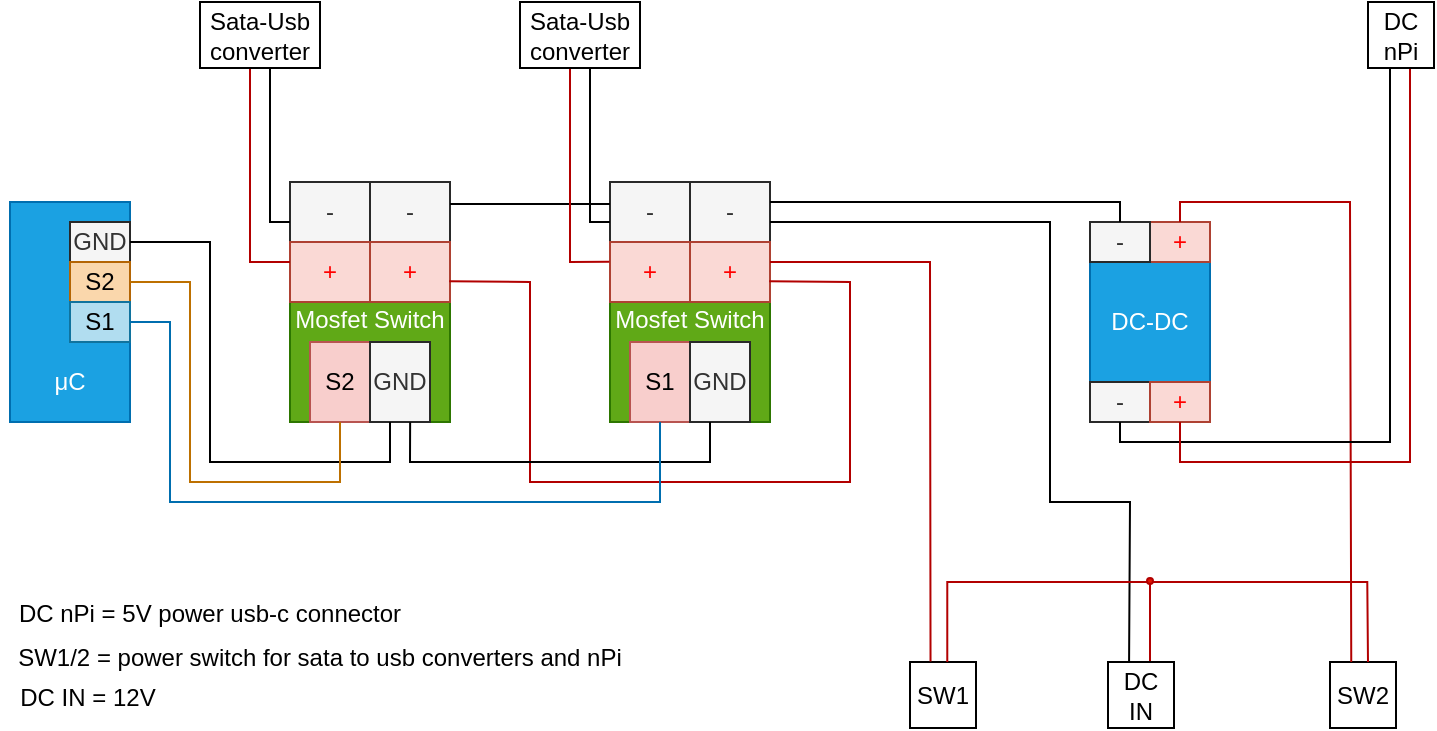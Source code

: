 <mxfile version="27.2.0">
  <diagram name="Page-1" id="vb9et2oM853eMsnH1ROn">
    <mxGraphModel dx="946" dy="610" grid="1" gridSize="10" guides="1" tooltips="1" connect="1" arrows="1" fold="1" page="1" pageScale="1" pageWidth="827" pageHeight="1169" math="0" shadow="0">
      <root>
        <mxCell id="0" />
        <mxCell id="1" parent="0" />
        <mxCell id="lweCL0Kr5fcyjcAuRy5--2" value="Mosfet Switch" style="rounded=0;whiteSpace=wrap;html=1;fillColor=#60a917;strokeColor=#2D7600;fontColor=#ffffff;spacingBottom=-18;" parent="1" vertex="1">
          <mxGeometry x="200" y="200" width="80" height="120" as="geometry" />
        </mxCell>
        <mxCell id="lweCL0Kr5fcyjcAuRy5--4" value="-" style="rounded=0;whiteSpace=wrap;html=1;fillColor=#f5f5f5;strokeColor=#292929;fontColor=#333333;" parent="1" vertex="1">
          <mxGeometry x="200" y="200" width="40" height="30" as="geometry" />
        </mxCell>
        <mxCell id="lweCL0Kr5fcyjcAuRy5--5" value="&lt;font style=&quot;color: rgb(255, 0, 0);&quot;&gt;+&lt;/font&gt;" style="rounded=0;whiteSpace=wrap;html=1;fillColor=#fad9d5;strokeColor=#ae4132;" parent="1" vertex="1">
          <mxGeometry x="200" y="230" width="40" height="30" as="geometry" />
        </mxCell>
        <mxCell id="lweCL0Kr5fcyjcAuRy5--6" value="-" style="rounded=0;whiteSpace=wrap;html=1;fillColor=#f5f5f5;strokeColor=#292929;fontColor=#333333;" parent="1" vertex="1">
          <mxGeometry x="240" y="200" width="40" height="30" as="geometry" />
        </mxCell>
        <mxCell id="lweCL0Kr5fcyjcAuRy5--7" value="&lt;span style=&quot;color: rgb(255, 0, 0);&quot;&gt;+&lt;/span&gt;" style="rounded=0;whiteSpace=wrap;html=1;fillColor=#fad9d5;strokeColor=#ae4132;" parent="1" vertex="1">
          <mxGeometry x="240" y="230" width="40" height="30" as="geometry" />
        </mxCell>
        <mxCell id="lweCL0Kr5fcyjcAuRy5--8" value="S2" style="rounded=0;whiteSpace=wrap;html=1;direction=south;fillColor=#f8cecc;strokeColor=#b85450;" parent="1" vertex="1">
          <mxGeometry x="210" y="280" width="30" height="40" as="geometry" />
        </mxCell>
        <mxCell id="lweCL0Kr5fcyjcAuRy5--17" value="GND" style="rounded=0;whiteSpace=wrap;html=1;fillColor=#f5f5f5;strokeColor=#292929;fontColor=#333333;direction=south;" parent="1" vertex="1">
          <mxGeometry x="240" y="280" width="30" height="40" as="geometry" />
        </mxCell>
        <mxCell id="lweCL0Kr5fcyjcAuRy5--18" value="Mosfet Switch" style="rounded=0;whiteSpace=wrap;html=1;fillColor=#60a917;strokeColor=#2D7600;fontColor=#ffffff;spacingBottom=-18;" parent="1" vertex="1">
          <mxGeometry x="360" y="200" width="80" height="120" as="geometry" />
        </mxCell>
        <mxCell id="lweCL0Kr5fcyjcAuRy5--19" value="-" style="rounded=0;whiteSpace=wrap;html=1;fillColor=#f5f5f5;strokeColor=#292929;fontColor=#333333;" parent="1" vertex="1">
          <mxGeometry x="360" y="200" width="40" height="30" as="geometry" />
        </mxCell>
        <mxCell id="lweCL0Kr5fcyjcAuRy5--20" value="&lt;span style=&quot;color: rgb(255, 0, 0);&quot;&gt;+&lt;/span&gt;" style="rounded=0;whiteSpace=wrap;html=1;fillColor=#fad9d5;strokeColor=#ae4132;" parent="1" vertex="1">
          <mxGeometry x="360" y="230" width="40" height="30" as="geometry" />
        </mxCell>
        <mxCell id="lweCL0Kr5fcyjcAuRy5--21" value="-" style="rounded=0;whiteSpace=wrap;html=1;fillColor=#f5f5f5;strokeColor=#292929;fontColor=#333333;" parent="1" vertex="1">
          <mxGeometry x="400" y="200" width="40" height="30" as="geometry" />
        </mxCell>
        <mxCell id="lweCL0Kr5fcyjcAuRy5--22" value="&lt;span style=&quot;color: rgb(255, 0, 0);&quot;&gt;+&lt;/span&gt;" style="rounded=0;whiteSpace=wrap;html=1;fillColor=#fad9d5;strokeColor=#ae4132;" parent="1" vertex="1">
          <mxGeometry x="400" y="230" width="40" height="30" as="geometry" />
        </mxCell>
        <mxCell id="lweCL0Kr5fcyjcAuRy5--23" value="S1" style="rounded=0;whiteSpace=wrap;html=1;direction=south;fillColor=#f8cecc;strokeColor=#b85450;" parent="1" vertex="1">
          <mxGeometry x="370" y="280" width="30" height="40" as="geometry" />
        </mxCell>
        <mxCell id="lweCL0Kr5fcyjcAuRy5--24" value="GND" style="rounded=0;whiteSpace=wrap;html=1;fillColor=#f5f5f5;strokeColor=#292929;fontColor=#333333;direction=south;" parent="1" vertex="1">
          <mxGeometry x="400" y="280" width="30" height="40" as="geometry" />
        </mxCell>
        <mxCell id="lweCL0Kr5fcyjcAuRy5--25" value="" style="endArrow=none;html=1;rounded=0;" parent="1" edge="1">
          <mxGeometry width="50" height="50" relative="1" as="geometry">
            <mxPoint x="280" y="211" as="sourcePoint" />
            <mxPoint x="360" y="211" as="targetPoint" />
          </mxGeometry>
        </mxCell>
        <mxCell id="lweCL0Kr5fcyjcAuRy5--26" value="" style="endArrow=none;html=1;rounded=0;fillColor=#e51400;strokeColor=#B20000;exitX=0.99;exitY=0.653;exitDx=0;exitDy=0;exitPerimeter=0;entryX=0.99;entryY=0.653;entryDx=0;entryDy=0;entryPerimeter=0;" parent="1" source="lweCL0Kr5fcyjcAuRy5--7" target="lweCL0Kr5fcyjcAuRy5--22" edge="1">
          <mxGeometry width="50" height="50" relative="1" as="geometry">
            <mxPoint x="280" y="253.571" as="sourcePoint" />
            <mxPoint x="440" y="254" as="targetPoint" />
            <Array as="points">
              <mxPoint x="320" y="250" />
              <mxPoint x="320" y="350" />
              <mxPoint x="480" y="350" />
              <mxPoint x="480" y="250" />
            </Array>
          </mxGeometry>
        </mxCell>
        <mxCell id="lweCL0Kr5fcyjcAuRy5--27" value="SW1" style="whiteSpace=wrap;html=1;aspect=fixed;" parent="1" vertex="1">
          <mxGeometry x="510" y="440" width="33" height="33" as="geometry" />
        </mxCell>
        <mxCell id="lweCL0Kr5fcyjcAuRy5--28" value="" style="endArrow=none;html=1;rounded=0;entryX=0.311;entryY=-0.007;entryDx=0;entryDy=0;fillColor=#e51400;strokeColor=#B20000;entryPerimeter=0;" parent="1" target="lweCL0Kr5fcyjcAuRy5--27" edge="1">
          <mxGeometry width="50" height="50" relative="1" as="geometry">
            <mxPoint x="440" y="240" as="sourcePoint" />
            <mxPoint x="530" y="240" as="targetPoint" />
            <Array as="points">
              <mxPoint x="520" y="240" />
            </Array>
          </mxGeometry>
        </mxCell>
        <mxCell id="lweCL0Kr5fcyjcAuRy5--29" value="DC-DC" style="rounded=0;whiteSpace=wrap;html=1;fillColor=#1ba1e2;fontColor=#ffffff;strokeColor=#006EAF;" parent="1" vertex="1">
          <mxGeometry x="600" y="220" width="60" height="100" as="geometry" />
        </mxCell>
        <mxCell id="lweCL0Kr5fcyjcAuRy5--32" value="&lt;span style=&quot;color: rgb(255, 0, 0);&quot;&gt;+&lt;/span&gt;" style="rounded=0;whiteSpace=wrap;html=1;fillColor=#fad9d5;strokeColor=#ae4132;" parent="1" vertex="1">
          <mxGeometry x="630" y="220" width="30" height="20" as="geometry" />
        </mxCell>
        <mxCell id="lweCL0Kr5fcyjcAuRy5--33" value="-" style="rounded=0;whiteSpace=wrap;html=1;fillColor=#f5f5f5;strokeColor=#292929;fontColor=#333333;" parent="1" vertex="1">
          <mxGeometry x="600" y="220" width="30" height="20" as="geometry" />
        </mxCell>
        <mxCell id="lweCL0Kr5fcyjcAuRy5--35" value="" style="endArrow=none;html=1;rounded=0;entryX=0.5;entryY=0;entryDx=0;entryDy=0;" parent="1" target="lweCL0Kr5fcyjcAuRy5--33" edge="1">
          <mxGeometry width="50" height="50" relative="1" as="geometry">
            <mxPoint x="440" y="210" as="sourcePoint" />
            <mxPoint x="580" y="210" as="targetPoint" />
            <Array as="points">
              <mxPoint x="615" y="210" />
            </Array>
          </mxGeometry>
        </mxCell>
        <mxCell id="lweCL0Kr5fcyjcAuRy5--36" value="SW2" style="whiteSpace=wrap;html=1;aspect=fixed;" parent="1" vertex="1">
          <mxGeometry x="720" y="440" width="33" height="33" as="geometry" />
        </mxCell>
        <mxCell id="lweCL0Kr5fcyjcAuRy5--40" value="" style="endArrow=none;html=1;rounded=0;entryX=0.322;entryY=0.001;entryDx=0;entryDy=0;exitX=0.5;exitY=0;exitDx=0;exitDy=0;fillColor=#e51400;strokeColor=#B20000;entryPerimeter=0;" parent="1" source="lweCL0Kr5fcyjcAuRy5--32" target="lweCL0Kr5fcyjcAuRy5--36" edge="1">
          <mxGeometry width="50" height="50" relative="1" as="geometry">
            <mxPoint x="640" y="220" as="sourcePoint" />
            <mxPoint x="690" y="170" as="targetPoint" />
            <Array as="points">
              <mxPoint x="645" y="210" />
              <mxPoint x="730" y="210" />
            </Array>
          </mxGeometry>
        </mxCell>
        <mxCell id="lweCL0Kr5fcyjcAuRy5--41" value="-" style="rounded=0;whiteSpace=wrap;html=1;fillColor=#f5f5f5;strokeColor=#292929;fontColor=#333333;" parent="1" vertex="1">
          <mxGeometry x="600" y="300" width="30" height="20" as="geometry" />
        </mxCell>
        <mxCell id="lweCL0Kr5fcyjcAuRy5--42" value="&lt;span style=&quot;color: rgb(255, 0, 0);&quot;&gt;+&lt;/span&gt;" style="rounded=0;whiteSpace=wrap;html=1;fillColor=#fad9d5;strokeColor=#ae4132;" parent="1" vertex="1">
          <mxGeometry x="630" y="300" width="30" height="20" as="geometry" />
        </mxCell>
        <mxCell id="lweCL0Kr5fcyjcAuRy5--44" value="" style="endArrow=none;html=1;rounded=0;entryX=0.318;entryY=-0.007;entryDx=0;entryDy=0;entryPerimeter=0;" parent="1" edge="1">
          <mxGeometry width="50" height="50" relative="1" as="geometry">
            <mxPoint x="440" y="220" as="sourcePoint" />
            <mxPoint x="619.54" y="439.79" as="targetPoint" />
            <Array as="points">
              <mxPoint x="580" y="220" />
              <mxPoint x="580" y="360" />
              <mxPoint x="620" y="360" />
            </Array>
          </mxGeometry>
        </mxCell>
        <mxCell id="lweCL0Kr5fcyjcAuRy5--47" value="" style="endArrow=none;html=1;rounded=0;exitX=-0.007;exitY=0.329;exitDx=0;exitDy=0;exitPerimeter=0;fillColor=#e51400;strokeColor=#B20000;" parent="1" source="lweCL0Kr5fcyjcAuRy5--20" edge="1">
          <mxGeometry width="50" height="50" relative="1" as="geometry">
            <mxPoint x="330" y="190" as="sourcePoint" />
            <mxPoint x="340" y="140" as="targetPoint" />
            <Array as="points">
              <mxPoint x="340" y="240" />
            </Array>
          </mxGeometry>
        </mxCell>
        <mxCell id="lweCL0Kr5fcyjcAuRy5--48" value="" style="endArrow=none;html=1;rounded=0;" parent="1" edge="1">
          <mxGeometry width="50" height="50" relative="1" as="geometry">
            <mxPoint x="360" y="220" as="sourcePoint" />
            <mxPoint x="350" y="140" as="targetPoint" />
            <Array as="points">
              <mxPoint x="350" y="220" />
            </Array>
          </mxGeometry>
        </mxCell>
        <mxCell id="lweCL0Kr5fcyjcAuRy5--49" value="" style="endArrow=none;html=1;rounded=0;" parent="1" edge="1">
          <mxGeometry width="50" height="50" relative="1" as="geometry">
            <mxPoint x="200" y="220" as="sourcePoint" />
            <mxPoint x="190" y="140" as="targetPoint" />
            <Array as="points">
              <mxPoint x="190" y="220" />
            </Array>
          </mxGeometry>
        </mxCell>
        <mxCell id="lweCL0Kr5fcyjcAuRy5--50" value="" style="endArrow=none;html=1;rounded=0;exitX=-0.007;exitY=0.329;exitDx=0;exitDy=0;exitPerimeter=0;fillColor=#e51400;strokeColor=#B20000;" parent="1" edge="1">
          <mxGeometry width="50" height="50" relative="1" as="geometry">
            <mxPoint x="200" y="240" as="sourcePoint" />
            <mxPoint x="180" y="140" as="targetPoint" />
            <Array as="points">
              <mxPoint x="180" y="240" />
            </Array>
          </mxGeometry>
        </mxCell>
        <mxCell id="lweCL0Kr5fcyjcAuRy5--53" value="&lt;span data-end=&quot;165&quot; data-start=&quot;159&quot;&gt;μC&lt;/span&gt;" style="rounded=0;whiteSpace=wrap;html=1;spacing=0;spacingBottom=-69;fillColor=#1ba1e2;fontColor=#ffffff;strokeColor=#006EAF;" parent="1" vertex="1">
          <mxGeometry x="60" y="210" width="60" height="110" as="geometry" />
        </mxCell>
        <mxCell id="lweCL0Kr5fcyjcAuRy5--54" value="GND" style="rounded=0;whiteSpace=wrap;html=1;fillColor=#f5f5f5;strokeColor=#292929;fontColor=#333333;" parent="1" vertex="1">
          <mxGeometry x="90" y="220" width="30" height="20" as="geometry" />
        </mxCell>
        <mxCell id="lweCL0Kr5fcyjcAuRy5--55" value="S2" style="rounded=0;whiteSpace=wrap;html=1;fillColor=#fad7ac;strokeColor=#b46504;" parent="1" vertex="1">
          <mxGeometry x="90" y="240" width="30" height="20" as="geometry" />
        </mxCell>
        <mxCell id="lweCL0Kr5fcyjcAuRy5--56" value="S1" style="rounded=0;whiteSpace=wrap;html=1;fillColor=#b1ddf0;strokeColor=#10739e;" parent="1" vertex="1">
          <mxGeometry x="90" y="260" width="30" height="20" as="geometry" />
        </mxCell>
        <mxCell id="lweCL0Kr5fcyjcAuRy5--57" value="" style="endArrow=none;html=1;rounded=0;" parent="1" edge="1">
          <mxGeometry width="50" height="50" relative="1" as="geometry">
            <mxPoint x="120" y="230" as="sourcePoint" />
            <mxPoint x="250" y="320" as="targetPoint" />
            <Array as="points">
              <mxPoint x="160" y="230" />
              <mxPoint x="160" y="340" />
              <mxPoint x="250" y="340" />
            </Array>
          </mxGeometry>
        </mxCell>
        <mxCell id="lweCL0Kr5fcyjcAuRy5--58" value="" style="endArrow=none;html=1;rounded=0;exitX=1.004;exitY=0.331;exitDx=0;exitDy=0;exitPerimeter=0;" parent="1" source="lweCL0Kr5fcyjcAuRy5--17" edge="1">
          <mxGeometry width="50" height="50" relative="1" as="geometry">
            <mxPoint x="360" y="370" as="sourcePoint" />
            <mxPoint x="410" y="320" as="targetPoint" />
            <Array as="points">
              <mxPoint x="260" y="340" />
              <mxPoint x="410" y="340" />
            </Array>
          </mxGeometry>
        </mxCell>
        <mxCell id="lweCL0Kr5fcyjcAuRy5--59" value="" style="endArrow=none;html=1;rounded=0;exitX=1;exitY=0.5;exitDx=0;exitDy=0;entryX=1;entryY=0.5;entryDx=0;entryDy=0;fillColor=#f0a30a;strokeColor=#BD7000;" parent="1" source="lweCL0Kr5fcyjcAuRy5--55" target="lweCL0Kr5fcyjcAuRy5--8" edge="1">
          <mxGeometry width="50" height="50" relative="1" as="geometry">
            <mxPoint x="120" y="255" as="sourcePoint" />
            <mxPoint x="170" y="205" as="targetPoint" />
            <Array as="points">
              <mxPoint x="150" y="250" />
              <mxPoint x="150" y="350" />
              <mxPoint x="225" y="350" />
            </Array>
          </mxGeometry>
        </mxCell>
        <mxCell id="lweCL0Kr5fcyjcAuRy5--60" value="" style="endArrow=none;html=1;rounded=0;entryX=1;entryY=0.5;entryDx=0;entryDy=0;fillColor=#1ba1e2;strokeColor=#006EAF;" parent="1" target="lweCL0Kr5fcyjcAuRy5--23" edge="1">
          <mxGeometry width="50" height="50" relative="1" as="geometry">
            <mxPoint x="120" y="270" as="sourcePoint" />
            <mxPoint x="170" y="220" as="targetPoint" />
            <Array as="points">
              <mxPoint x="140" y="270" />
              <mxPoint x="140" y="360" />
              <mxPoint x="385" y="360" />
            </Array>
          </mxGeometry>
        </mxCell>
        <mxCell id="lweCL0Kr5fcyjcAuRy5--61" value="" style="endArrow=none;html=1;rounded=0;exitX=0.5;exitY=1;exitDx=0;exitDy=0;" parent="1" source="lweCL0Kr5fcyjcAuRy5--41" edge="1">
          <mxGeometry width="50" height="50" relative="1" as="geometry">
            <mxPoint x="730" y="180" as="sourcePoint" />
            <mxPoint x="750" y="130" as="targetPoint" />
            <Array as="points">
              <mxPoint x="615" y="330" />
              <mxPoint x="750" y="330" />
            </Array>
          </mxGeometry>
        </mxCell>
        <mxCell id="lweCL0Kr5fcyjcAuRy5--65" value="" style="endArrow=none;html=1;rounded=0;exitX=0.5;exitY=1;exitDx=0;exitDy=0;fillColor=#e51400;strokeColor=#B20000;" parent="1" source="lweCL0Kr5fcyjcAuRy5--42" edge="1">
          <mxGeometry width="50" height="50" relative="1" as="geometry">
            <mxPoint x="710" y="180" as="sourcePoint" />
            <mxPoint x="760" y="130" as="targetPoint" />
            <Array as="points">
              <mxPoint x="645" y="340" />
              <mxPoint x="760" y="340" />
            </Array>
          </mxGeometry>
        </mxCell>
        <mxCell id="lweCL0Kr5fcyjcAuRy5--66" value="DC nPi" style="whiteSpace=wrap;html=1;aspect=fixed;" parent="1" vertex="1">
          <mxGeometry x="739" y="110" width="33" height="33" as="geometry" />
        </mxCell>
        <mxCell id="lweCL0Kr5fcyjcAuRy5--68" value="" style="endArrow=none;html=1;rounded=0;entryX=0.617;entryY=0;entryDx=0;entryDy=0;entryPerimeter=0;fillColor=#e51400;strokeColor=#B20000;" parent="1" edge="1">
          <mxGeometry width="50" height="50" relative="1" as="geometry">
            <mxPoint x="528.64" y="440" as="sourcePoint" />
            <mxPoint x="739.001" y="440" as="targetPoint" />
            <Array as="points">
              <mxPoint x="528.64" y="400" />
              <mxPoint x="738.64" y="400" />
            </Array>
          </mxGeometry>
        </mxCell>
        <mxCell id="lweCL0Kr5fcyjcAuRy5--69" value="" style="endArrow=none;html=1;rounded=0;fillColor=#e51400;strokeColor=#B20000;" parent="1" edge="1">
          <mxGeometry width="50" height="50" relative="1" as="geometry">
            <mxPoint x="630" y="440" as="sourcePoint" />
            <mxPoint x="630" y="400" as="targetPoint" />
          </mxGeometry>
        </mxCell>
        <mxCell id="08Wgj3E4ByMxVjSlIZ5n-3" value="Sata-Usb converter" style="rounded=0;whiteSpace=wrap;html=1;" parent="1" vertex="1">
          <mxGeometry x="155" y="110" width="60" height="33" as="geometry" />
        </mxCell>
        <mxCell id="08Wgj3E4ByMxVjSlIZ5n-5" value="Sata-Usb converter" style="rounded=0;whiteSpace=wrap;html=1;" parent="1" vertex="1">
          <mxGeometry x="315" y="110" width="60" height="33" as="geometry" />
        </mxCell>
        <mxCell id="08Wgj3E4ByMxVjSlIZ5n-8" value="" style="ellipse;whiteSpace=wrap;html=1;aspect=fixed;fontColor=#ffffff;fillColor=#e51400;strokeColor=#B20000;" parent="1" vertex="1">
          <mxGeometry x="628.5" y="398" width="3" height="3" as="geometry" />
        </mxCell>
        <mxCell id="08Wgj3E4ByMxVjSlIZ5n-9" value="DC nPi = 5V power usb-c connector" style="text;html=1;align=center;verticalAlign=middle;whiteSpace=wrap;rounded=0;" parent="1" vertex="1">
          <mxGeometry x="60" y="401" width="200" height="30" as="geometry" />
        </mxCell>
        <mxCell id="08Wgj3E4ByMxVjSlIZ5n-10" value="SW1/2 = power switch for sata to usb converters and nPi" style="text;html=1;align=center;verticalAlign=middle;whiteSpace=wrap;rounded=0;" parent="1" vertex="1">
          <mxGeometry x="55" y="423" width="320" height="30" as="geometry" />
        </mxCell>
        <mxCell id="08Wgj3E4ByMxVjSlIZ5n-11" value="DC IN" style="whiteSpace=wrap;html=1;aspect=fixed;" parent="1" vertex="1">
          <mxGeometry x="609" y="440" width="33" height="33" as="geometry" />
        </mxCell>
        <mxCell id="08Wgj3E4ByMxVjSlIZ5n-12" value="DC IN = 12V" style="text;html=1;align=center;verticalAlign=middle;whiteSpace=wrap;rounded=0;" parent="1" vertex="1">
          <mxGeometry x="59" y="443" width="80" height="30" as="geometry" />
        </mxCell>
      </root>
    </mxGraphModel>
  </diagram>
</mxfile>
